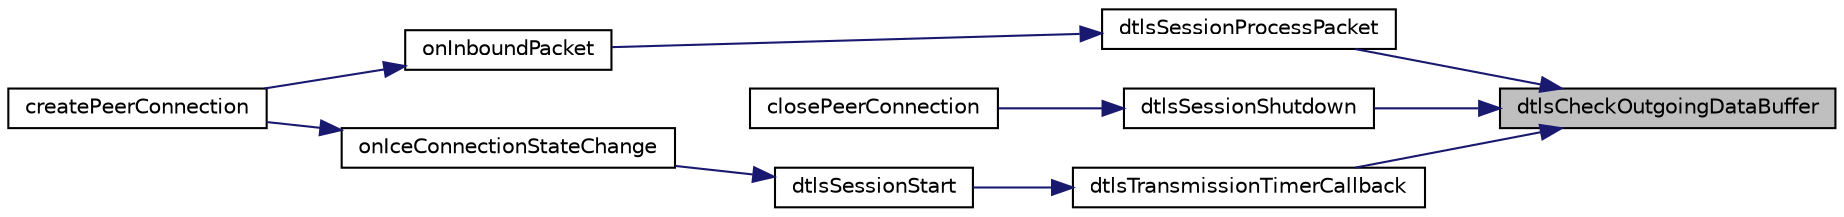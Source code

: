 digraph "dtlsCheckOutgoingDataBuffer"
{
 // LATEX_PDF_SIZE
  edge [fontname="Helvetica",fontsize="10",labelfontname="Helvetica",labelfontsize="10"];
  node [fontname="Helvetica",fontsize="10",shape=record];
  rankdir="RL";
  Node1 [label="dtlsCheckOutgoingDataBuffer",height=0.2,width=0.4,color="black", fillcolor="grey75", style="filled", fontcolor="black",tooltip=" "];
  Node1 -> Node2 [dir="back",color="midnightblue",fontsize="10",style="solid",fontname="Helvetica"];
  Node2 [label="dtlsSessionProcessPacket",height=0.2,width=0.4,color="black", fillcolor="white", style="filled",URL="$Dtls__openssl_8c.html#a929cb0f439a6b6353f741b841d095da3",tooltip=" "];
  Node2 -> Node3 [dir="back",color="midnightblue",fontsize="10",style="solid",fontname="Helvetica"];
  Node3 [label="onInboundPacket",height=0.2,width=0.4,color="black", fillcolor="white", style="filled",URL="$PeerConnection_8c.html#a76ad72a51a47dae5e9f43873f36aa34a",tooltip=" "];
  Node3 -> Node4 [dir="back",color="midnightblue",fontsize="10",style="solid",fontname="Helvetica"];
  Node4 [label="createPeerConnection",height=0.2,width=0.4,color="black", fillcolor="white", style="filled",URL="$group__PublicMemberFunctions.html#gada972c66438c7e7c82e1db0cfe2b2640",tooltip=" "];
  Node1 -> Node5 [dir="back",color="midnightblue",fontsize="10",style="solid",fontname="Helvetica"];
  Node5 [label="dtlsSessionShutdown",height=0.2,width=0.4,color="black", fillcolor="white", style="filled",URL="$Dtls__openssl_8c.html#a1fc56b3d164da5001e7fdd9463e0a281",tooltip=" "];
  Node5 -> Node6 [dir="back",color="midnightblue",fontsize="10",style="solid",fontname="Helvetica"];
  Node6 [label="closePeerConnection",height=0.2,width=0.4,color="black", fillcolor="white", style="filled",URL="$group__PublicMemberFunctions.html#ga9babad6ea2bc9bb97279c7034697375a",tooltip="Close the underlying DTLS session and IceAgent connection. Trigger RtcOnConnectionStateChange to RTC_..."];
  Node1 -> Node7 [dir="back",color="midnightblue",fontsize="10",style="solid",fontname="Helvetica"];
  Node7 [label="dtlsTransmissionTimerCallback",height=0.2,width=0.4,color="black", fillcolor="white", style="filled",URL="$Dtls__openssl_8c.html#af9a81361c6870b54ba2accc75c8fc2ff",tooltip=" "];
  Node7 -> Node8 [dir="back",color="midnightblue",fontsize="10",style="solid",fontname="Helvetica"];
  Node8 [label="dtlsSessionStart",height=0.2,width=0.4,color="black", fillcolor="white", style="filled",URL="$Dtls__openssl_8c.html#a0872f720df900a4176081befd72bedf4",tooltip=" "];
  Node8 -> Node9 [dir="back",color="midnightblue",fontsize="10",style="solid",fontname="Helvetica"];
  Node9 [label="onIceConnectionStateChange",height=0.2,width=0.4,color="black", fillcolor="white", style="filled",URL="$PeerConnection_8c.html#a0a0385b5afef472a439ff5d8d8d7c1a0",tooltip=" "];
  Node9 -> Node4 [dir="back",color="midnightblue",fontsize="10",style="solid",fontname="Helvetica"];
}

